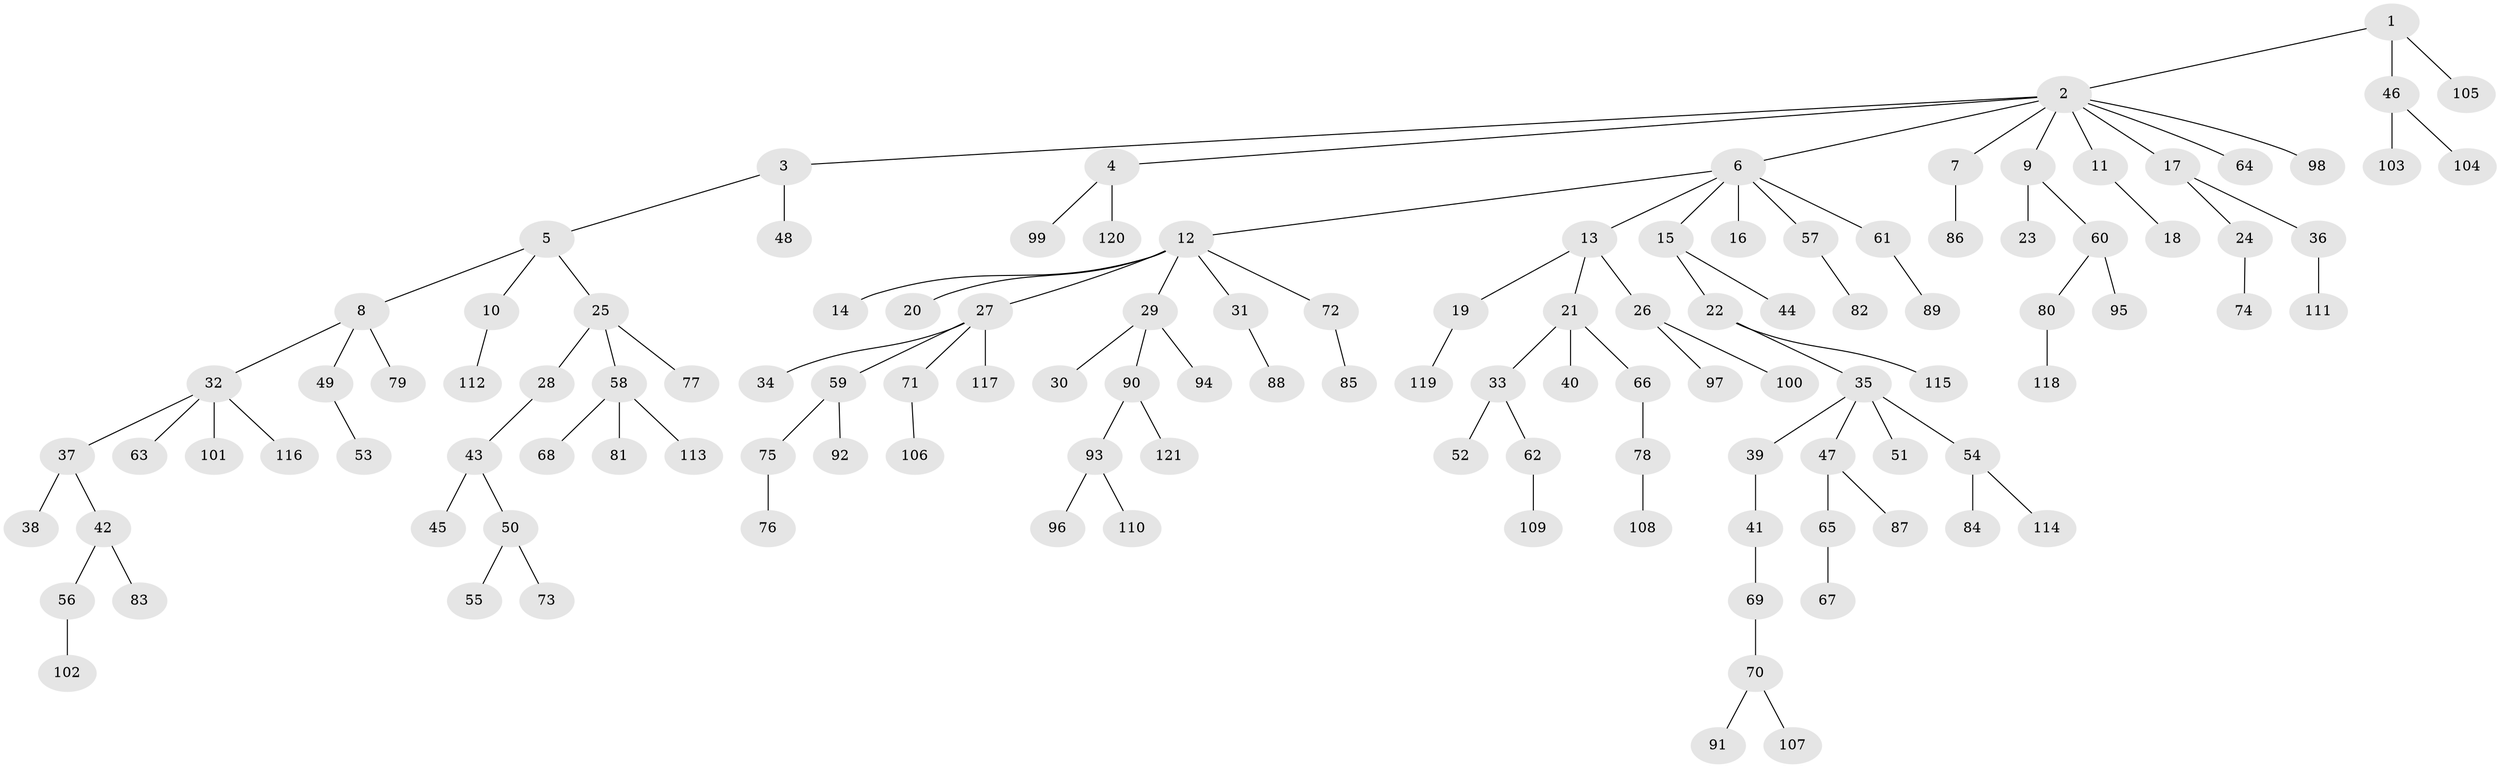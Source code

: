 // Generated by graph-tools (version 1.1) at 2025/53/03/09/25 04:53:56]
// undirected, 121 vertices, 120 edges
graph export_dot {
graph [start="1"]
  node [color=gray90,style=filled];
  1;
  2;
  3;
  4;
  5;
  6;
  7;
  8;
  9;
  10;
  11;
  12;
  13;
  14;
  15;
  16;
  17;
  18;
  19;
  20;
  21;
  22;
  23;
  24;
  25;
  26;
  27;
  28;
  29;
  30;
  31;
  32;
  33;
  34;
  35;
  36;
  37;
  38;
  39;
  40;
  41;
  42;
  43;
  44;
  45;
  46;
  47;
  48;
  49;
  50;
  51;
  52;
  53;
  54;
  55;
  56;
  57;
  58;
  59;
  60;
  61;
  62;
  63;
  64;
  65;
  66;
  67;
  68;
  69;
  70;
  71;
  72;
  73;
  74;
  75;
  76;
  77;
  78;
  79;
  80;
  81;
  82;
  83;
  84;
  85;
  86;
  87;
  88;
  89;
  90;
  91;
  92;
  93;
  94;
  95;
  96;
  97;
  98;
  99;
  100;
  101;
  102;
  103;
  104;
  105;
  106;
  107;
  108;
  109;
  110;
  111;
  112;
  113;
  114;
  115;
  116;
  117;
  118;
  119;
  120;
  121;
  1 -- 2;
  1 -- 46;
  1 -- 105;
  2 -- 3;
  2 -- 4;
  2 -- 6;
  2 -- 7;
  2 -- 9;
  2 -- 11;
  2 -- 17;
  2 -- 64;
  2 -- 98;
  3 -- 5;
  3 -- 48;
  4 -- 99;
  4 -- 120;
  5 -- 8;
  5 -- 10;
  5 -- 25;
  6 -- 12;
  6 -- 13;
  6 -- 15;
  6 -- 16;
  6 -- 57;
  6 -- 61;
  7 -- 86;
  8 -- 32;
  8 -- 49;
  8 -- 79;
  9 -- 23;
  9 -- 60;
  10 -- 112;
  11 -- 18;
  12 -- 14;
  12 -- 20;
  12 -- 27;
  12 -- 29;
  12 -- 31;
  12 -- 72;
  13 -- 19;
  13 -- 21;
  13 -- 26;
  15 -- 22;
  15 -- 44;
  17 -- 24;
  17 -- 36;
  19 -- 119;
  21 -- 33;
  21 -- 40;
  21 -- 66;
  22 -- 35;
  22 -- 115;
  24 -- 74;
  25 -- 28;
  25 -- 58;
  25 -- 77;
  26 -- 97;
  26 -- 100;
  27 -- 34;
  27 -- 59;
  27 -- 71;
  27 -- 117;
  28 -- 43;
  29 -- 30;
  29 -- 90;
  29 -- 94;
  31 -- 88;
  32 -- 37;
  32 -- 63;
  32 -- 101;
  32 -- 116;
  33 -- 52;
  33 -- 62;
  35 -- 39;
  35 -- 47;
  35 -- 51;
  35 -- 54;
  36 -- 111;
  37 -- 38;
  37 -- 42;
  39 -- 41;
  41 -- 69;
  42 -- 56;
  42 -- 83;
  43 -- 45;
  43 -- 50;
  46 -- 103;
  46 -- 104;
  47 -- 65;
  47 -- 87;
  49 -- 53;
  50 -- 55;
  50 -- 73;
  54 -- 84;
  54 -- 114;
  56 -- 102;
  57 -- 82;
  58 -- 68;
  58 -- 81;
  58 -- 113;
  59 -- 75;
  59 -- 92;
  60 -- 80;
  60 -- 95;
  61 -- 89;
  62 -- 109;
  65 -- 67;
  66 -- 78;
  69 -- 70;
  70 -- 91;
  70 -- 107;
  71 -- 106;
  72 -- 85;
  75 -- 76;
  78 -- 108;
  80 -- 118;
  90 -- 93;
  90 -- 121;
  93 -- 96;
  93 -- 110;
}

